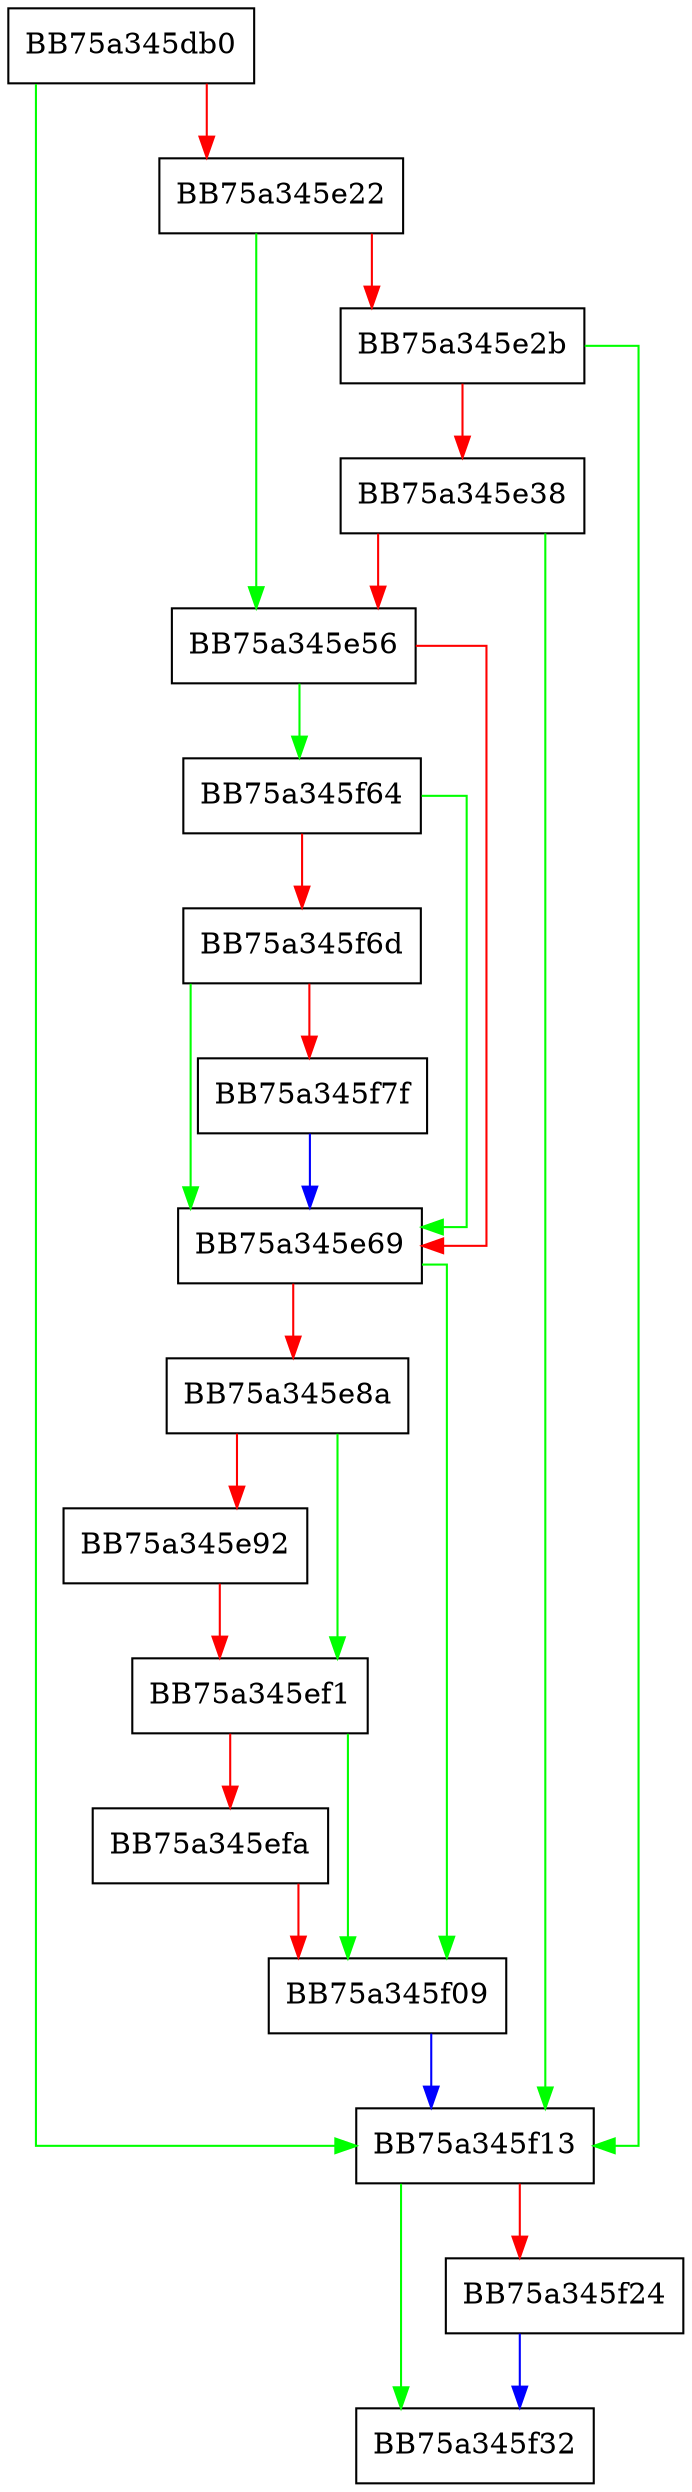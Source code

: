 digraph KERNEL32_DLL_VirtualProtectEx {
  node [shape="box"];
  graph [splines=ortho];
  BB75a345db0 -> BB75a345f13 [color="green"];
  BB75a345db0 -> BB75a345e22 [color="red"];
  BB75a345e22 -> BB75a345e56 [color="green"];
  BB75a345e22 -> BB75a345e2b [color="red"];
  BB75a345e2b -> BB75a345f13 [color="green"];
  BB75a345e2b -> BB75a345e38 [color="red"];
  BB75a345e38 -> BB75a345f13 [color="green"];
  BB75a345e38 -> BB75a345e56 [color="red"];
  BB75a345e56 -> BB75a345f64 [color="green"];
  BB75a345e56 -> BB75a345e69 [color="red"];
  BB75a345e69 -> BB75a345f09 [color="green"];
  BB75a345e69 -> BB75a345e8a [color="red"];
  BB75a345e8a -> BB75a345ef1 [color="green"];
  BB75a345e8a -> BB75a345e92 [color="red"];
  BB75a345e92 -> BB75a345ef1 [color="red"];
  BB75a345ef1 -> BB75a345f09 [color="green"];
  BB75a345ef1 -> BB75a345efa [color="red"];
  BB75a345efa -> BB75a345f09 [color="red"];
  BB75a345f09 -> BB75a345f13 [color="blue"];
  BB75a345f13 -> BB75a345f32 [color="green"];
  BB75a345f13 -> BB75a345f24 [color="red"];
  BB75a345f24 -> BB75a345f32 [color="blue"];
  BB75a345f64 -> BB75a345e69 [color="green"];
  BB75a345f64 -> BB75a345f6d [color="red"];
  BB75a345f6d -> BB75a345e69 [color="green"];
  BB75a345f6d -> BB75a345f7f [color="red"];
  BB75a345f7f -> BB75a345e69 [color="blue"];
}